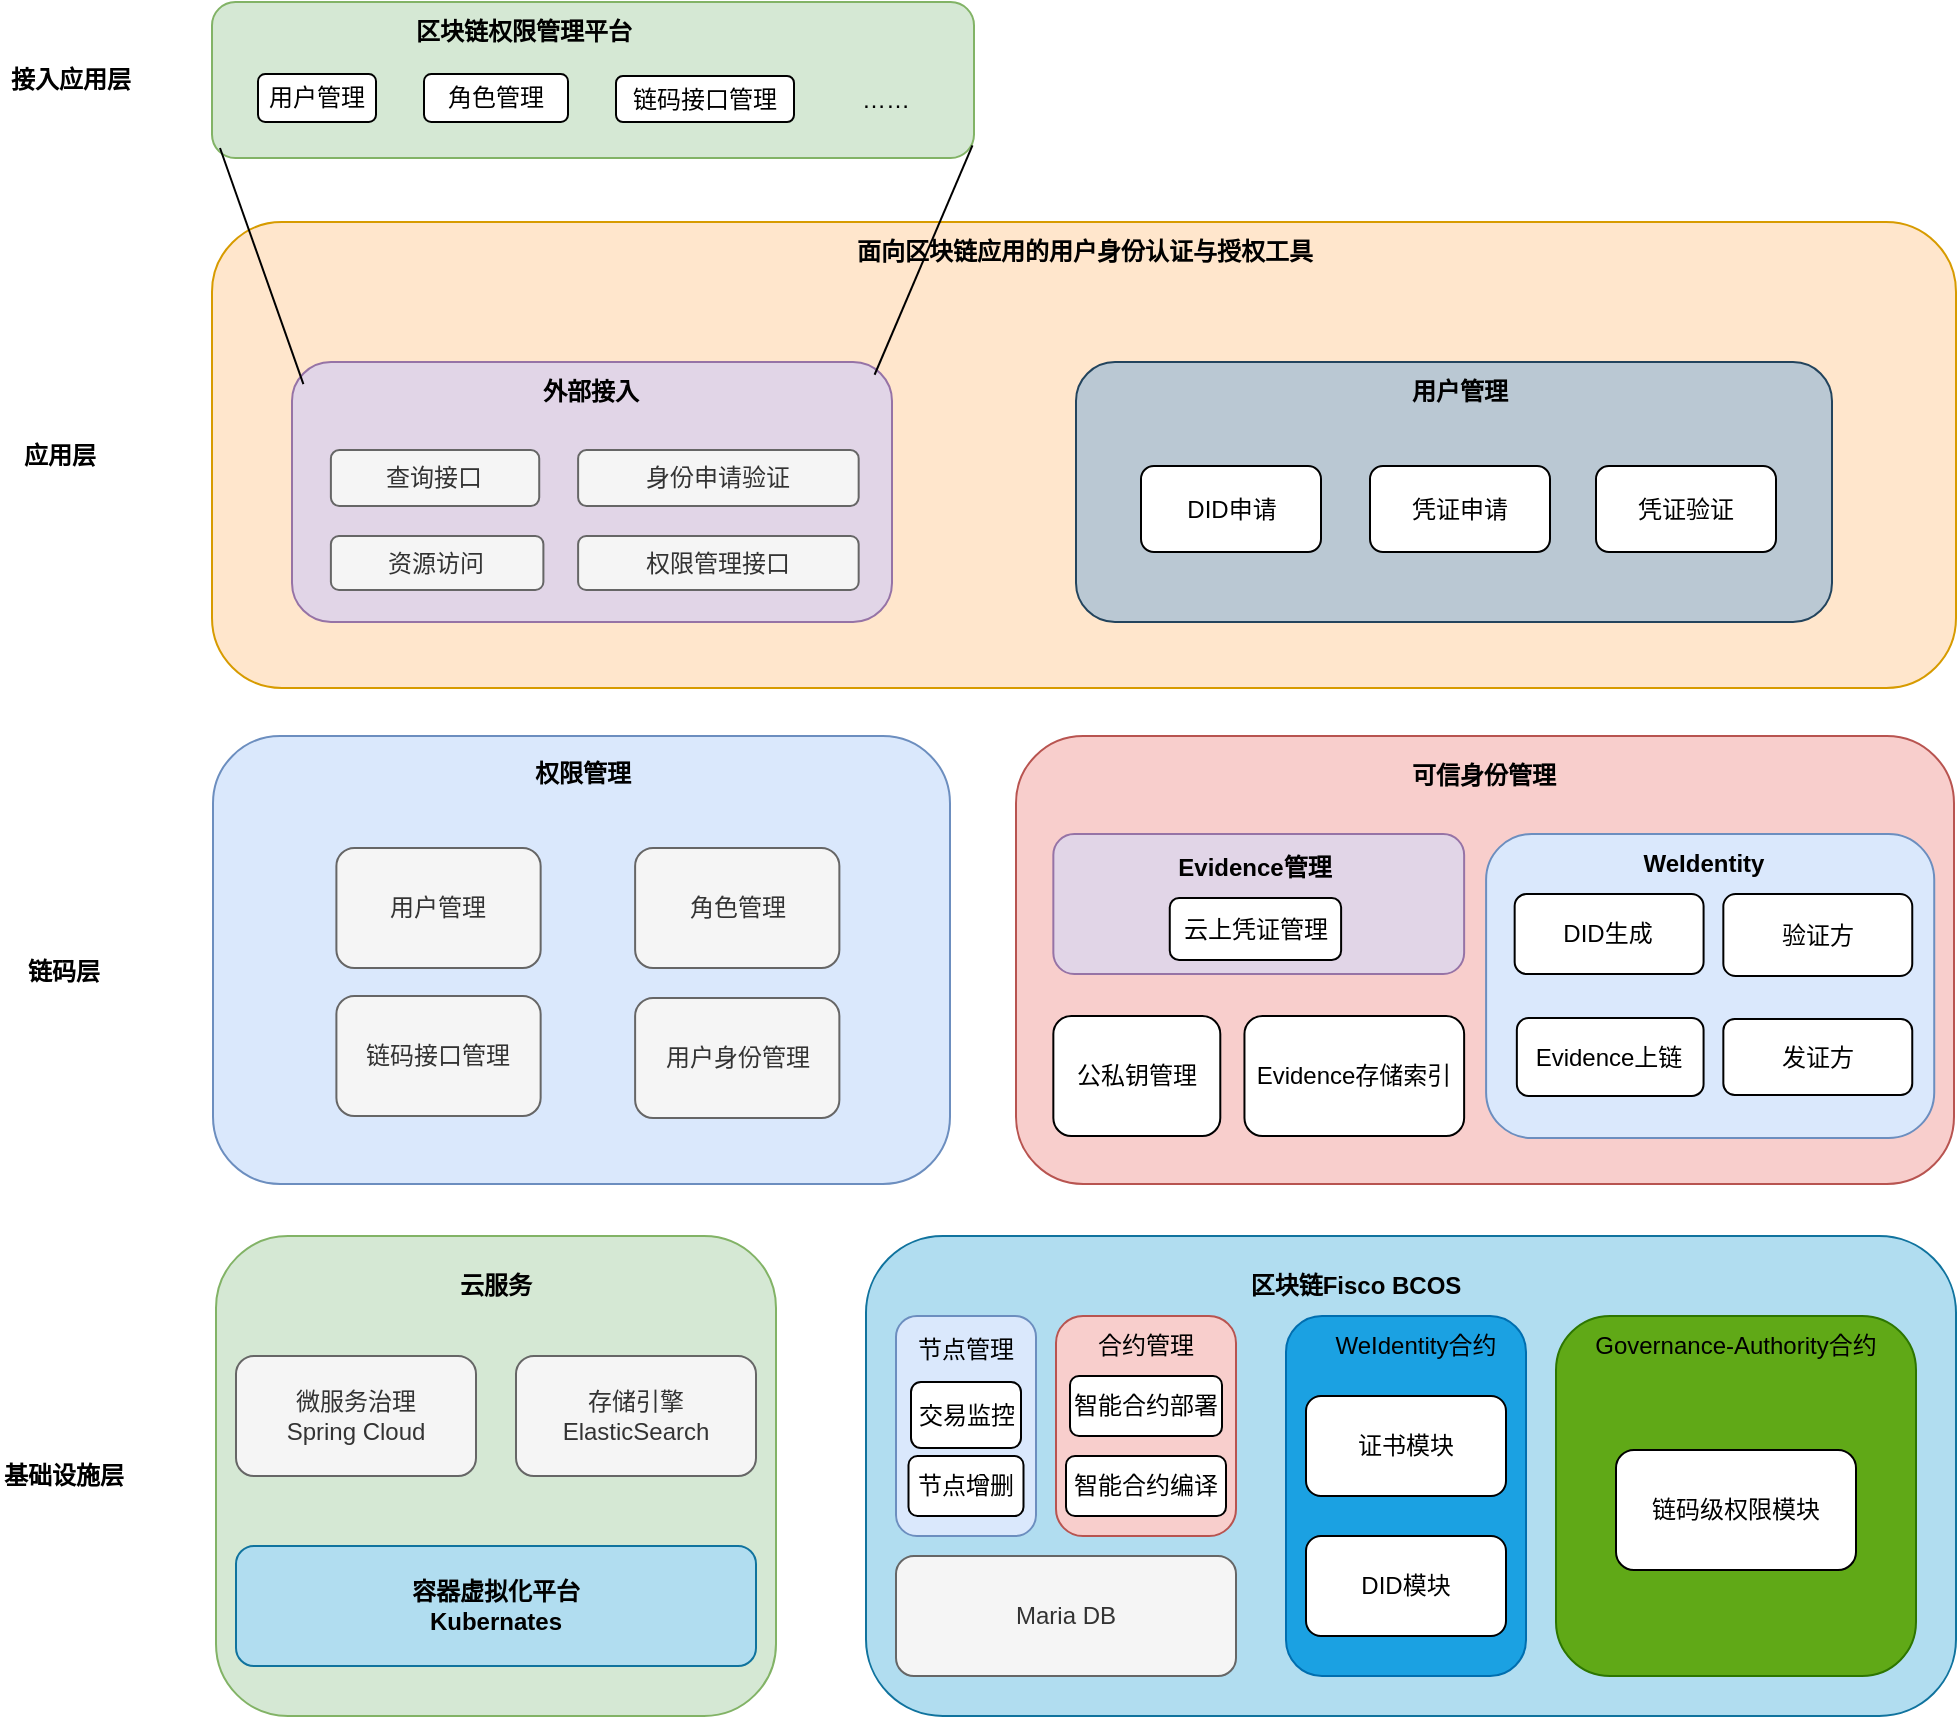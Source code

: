 <mxfile version="17.4.6" type="github">
  <diagram id="CHTWvZ9OObj7_jBJQ946" name="Page-1">
    <mxGraphModel dx="1209" dy="1942" grid="1" gridSize="10" guides="1" tooltips="1" connect="1" arrows="1" fold="1" page="1" pageScale="1" pageWidth="827" pageHeight="1169" math="0" shadow="0">
      <root>
        <mxCell id="0" />
        <mxCell id="1" parent="0" />
        <mxCell id="BYqKNGFPrdksZqyR5QS9-35" value="" style="group" parent="1" vertex="1" connectable="0">
          <mxGeometry x="160" y="520" width="280" height="240" as="geometry" />
        </mxCell>
        <mxCell id="BYqKNGFPrdksZqyR5QS9-1" value="" style="rounded=1;whiteSpace=wrap;html=1;fillColor=#d5e8d4;strokeColor=#82b366;" parent="BYqKNGFPrdksZqyR5QS9-35" vertex="1">
          <mxGeometry width="280" height="240" as="geometry" />
        </mxCell>
        <mxCell id="BYqKNGFPrdksZqyR5QS9-3" value="&lt;b&gt;云服务&lt;/b&gt;" style="text;html=1;strokeColor=none;fillColor=none;align=center;verticalAlign=middle;whiteSpace=wrap;rounded=0;" parent="BYqKNGFPrdksZqyR5QS9-35" vertex="1">
          <mxGeometry x="110" y="10" width="60" height="30" as="geometry" />
        </mxCell>
        <mxCell id="BYqKNGFPrdksZqyR5QS9-4" value="微服务治理&lt;br&gt;Spring Cloud" style="rounded=1;whiteSpace=wrap;html=1;fillColor=#f5f5f5;fontColor=#333333;strokeColor=#666666;" parent="BYqKNGFPrdksZqyR5QS9-35" vertex="1">
          <mxGeometry x="10" y="60" width="120" height="60" as="geometry" />
        </mxCell>
        <mxCell id="BYqKNGFPrdksZqyR5QS9-5" value="存储引擎&lt;br&gt;ElasticSearch" style="rounded=1;whiteSpace=wrap;html=1;fillColor=#f5f5f5;fontColor=#333333;strokeColor=#666666;" parent="BYqKNGFPrdksZqyR5QS9-35" vertex="1">
          <mxGeometry x="150" y="60" width="120" height="60" as="geometry" />
        </mxCell>
        <mxCell id="BYqKNGFPrdksZqyR5QS9-6" value="&lt;b&gt;容器虚拟化平台&lt;br&gt;Kubernates&lt;/b&gt;" style="rounded=1;whiteSpace=wrap;html=1;fillColor=#b1ddf0;strokeColor=#10739e;" parent="BYqKNGFPrdksZqyR5QS9-35" vertex="1">
          <mxGeometry x="10" y="155" width="260" height="60" as="geometry" />
        </mxCell>
        <mxCell id="BYqKNGFPrdksZqyR5QS9-38" value="" style="group" parent="1" vertex="1" connectable="0">
          <mxGeometry x="485" y="520" width="545" height="240" as="geometry" />
        </mxCell>
        <mxCell id="BYqKNGFPrdksZqyR5QS9-2" value="" style="rounded=1;whiteSpace=wrap;html=1;arcSize=16;fillColor=#b1ddf0;strokeColor=#10739e;" parent="BYqKNGFPrdksZqyR5QS9-38" vertex="1">
          <mxGeometry width="545" height="240" as="geometry" />
        </mxCell>
        <mxCell id="BYqKNGFPrdksZqyR5QS9-8" value="Maria DB" style="rounded=1;whiteSpace=wrap;html=1;fillColor=#f5f5f5;fontColor=#333333;strokeColor=#666666;" parent="BYqKNGFPrdksZqyR5QS9-38" vertex="1">
          <mxGeometry x="15" y="160" width="170" height="60" as="geometry" />
        </mxCell>
        <mxCell id="BYqKNGFPrdksZqyR5QS9-9" value="" style="rounded=1;whiteSpace=wrap;html=1;fillColor=#1ba1e2;fontColor=#ffffff;strokeColor=#006EAF;" parent="BYqKNGFPrdksZqyR5QS9-38" vertex="1">
          <mxGeometry x="210" y="40" width="120" height="180" as="geometry" />
        </mxCell>
        <mxCell id="BYqKNGFPrdksZqyR5QS9-12" value="" style="rounded=1;whiteSpace=wrap;html=1;fillColor=#60a917;fontColor=#ffffff;strokeColor=#2D7600;" parent="BYqKNGFPrdksZqyR5QS9-38" vertex="1">
          <mxGeometry x="345" y="40" width="180" height="180" as="geometry" />
        </mxCell>
        <mxCell id="BYqKNGFPrdksZqyR5QS9-13" value="&lt;b&gt;区块链Fisco BCOS&lt;/b&gt;" style="text;html=1;strokeColor=none;fillColor=none;align=center;verticalAlign=middle;whiteSpace=wrap;rounded=0;" parent="BYqKNGFPrdksZqyR5QS9-38" vertex="1">
          <mxGeometry x="190" y="10" width="110" height="30" as="geometry" />
        </mxCell>
        <mxCell id="BYqKNGFPrdksZqyR5QS9-15" value="WeIdentity合约" style="text;html=1;strokeColor=none;fillColor=none;align=center;verticalAlign=middle;whiteSpace=wrap;rounded=0;" parent="BYqKNGFPrdksZqyR5QS9-38" vertex="1">
          <mxGeometry x="230" y="40" width="90" height="30" as="geometry" />
        </mxCell>
        <mxCell id="BYqKNGFPrdksZqyR5QS9-16" value="Governance-Authority合约" style="text;html=1;strokeColor=none;fillColor=none;align=center;verticalAlign=middle;whiteSpace=wrap;rounded=0;" parent="BYqKNGFPrdksZqyR5QS9-38" vertex="1">
          <mxGeometry x="360" y="40" width="150" height="30" as="geometry" />
        </mxCell>
        <mxCell id="BYqKNGFPrdksZqyR5QS9-17" value="证书模块" style="rounded=1;whiteSpace=wrap;html=1;" parent="BYqKNGFPrdksZqyR5QS9-38" vertex="1">
          <mxGeometry x="220" y="80" width="100" height="50" as="geometry" />
        </mxCell>
        <mxCell id="BYqKNGFPrdksZqyR5QS9-18" value="DID模块" style="rounded=1;whiteSpace=wrap;html=1;" parent="BYqKNGFPrdksZqyR5QS9-38" vertex="1">
          <mxGeometry x="220" y="150" width="100" height="50" as="geometry" />
        </mxCell>
        <mxCell id="BYqKNGFPrdksZqyR5QS9-19" style="edgeStyle=orthogonalEdgeStyle;rounded=0;orthogonalLoop=1;jettySize=auto;html=1;exitX=0.5;exitY=1;exitDx=0;exitDy=0;" parent="BYqKNGFPrdksZqyR5QS9-38" source="BYqKNGFPrdksZqyR5QS9-16" target="BYqKNGFPrdksZqyR5QS9-16" edge="1">
          <mxGeometry relative="1" as="geometry" />
        </mxCell>
        <mxCell id="BYqKNGFPrdksZqyR5QS9-25" value="" style="group" parent="BYqKNGFPrdksZqyR5QS9-38" vertex="1" connectable="0">
          <mxGeometry x="15" y="40" width="80" height="110" as="geometry" />
        </mxCell>
        <mxCell id="BYqKNGFPrdksZqyR5QS9-14" value="" style="rounded=1;whiteSpace=wrap;html=1;fillColor=#dae8fc;strokeColor=#6c8ebf;" parent="BYqKNGFPrdksZqyR5QS9-25" vertex="1">
          <mxGeometry width="70" height="110" as="geometry" />
        </mxCell>
        <mxCell id="BYqKNGFPrdksZqyR5QS9-20" value="节点管理" style="text;html=1;strokeColor=none;fillColor=none;align=center;verticalAlign=middle;whiteSpace=wrap;rounded=0;container=1;" parent="BYqKNGFPrdksZqyR5QS9-25" vertex="1">
          <mxGeometry x="5" width="60" height="33" as="geometry">
            <mxRectangle y="10" width="80" height="20" as="alternateBounds" />
          </mxGeometry>
        </mxCell>
        <mxCell id="BYqKNGFPrdksZqyR5QS9-23" value="交易监控" style="rounded=1;whiteSpace=wrap;html=1;" parent="BYqKNGFPrdksZqyR5QS9-25" vertex="1">
          <mxGeometry x="7.5" y="33" width="55" height="33" as="geometry" />
        </mxCell>
        <mxCell id="BYqKNGFPrdksZqyR5QS9-24" value="节点增删" style="rounded=1;whiteSpace=wrap;html=1;" parent="BYqKNGFPrdksZqyR5QS9-25" vertex="1">
          <mxGeometry x="6.25" y="70" width="57.5" height="30" as="geometry" />
        </mxCell>
        <mxCell id="BYqKNGFPrdksZqyR5QS9-29" value="" style="group" parent="BYqKNGFPrdksZqyR5QS9-38" vertex="1" connectable="0">
          <mxGeometry x="95" y="40" width="90" height="110" as="geometry" />
        </mxCell>
        <mxCell id="BYqKNGFPrdksZqyR5QS9-10" value="" style="rounded=1;whiteSpace=wrap;html=1;fillColor=#f8cecc;strokeColor=#b85450;" parent="BYqKNGFPrdksZqyR5QS9-29" vertex="1">
          <mxGeometry width="90" height="110" as="geometry" />
        </mxCell>
        <mxCell id="BYqKNGFPrdksZqyR5QS9-21" value="合约管理" style="text;html=1;strokeColor=none;fillColor=none;align=center;verticalAlign=middle;whiteSpace=wrap;rounded=0;" parent="BYqKNGFPrdksZqyR5QS9-29" vertex="1">
          <mxGeometry x="15" width="60" height="30" as="geometry" />
        </mxCell>
        <mxCell id="BYqKNGFPrdksZqyR5QS9-27" value="智能合约部署" style="rounded=1;whiteSpace=wrap;html=1;" parent="BYqKNGFPrdksZqyR5QS9-29" vertex="1">
          <mxGeometry x="7" y="30" width="76" height="30" as="geometry" />
        </mxCell>
        <mxCell id="BYqKNGFPrdksZqyR5QS9-28" value="智能合约编译" style="rounded=1;whiteSpace=wrap;html=1;" parent="BYqKNGFPrdksZqyR5QS9-29" vertex="1">
          <mxGeometry x="5" y="70" width="80" height="30" as="geometry" />
        </mxCell>
        <mxCell id="BYqKNGFPrdksZqyR5QS9-34" value="链码级权限模块" style="rounded=1;whiteSpace=wrap;html=1;" parent="BYqKNGFPrdksZqyR5QS9-38" vertex="1">
          <mxGeometry x="375" y="107" width="120" height="60" as="geometry" />
        </mxCell>
        <mxCell id="BYqKNGFPrdksZqyR5QS9-39" value="&lt;b&gt;基础设施层&lt;/b&gt;" style="text;html=1;strokeColor=none;fillColor=none;align=center;verticalAlign=middle;whiteSpace=wrap;rounded=0;" parent="1" vertex="1">
          <mxGeometry x="53" y="625" width="62" height="30" as="geometry" />
        </mxCell>
        <mxCell id="BYqKNGFPrdksZqyR5QS9-59" value="" style="group" parent="1" vertex="1" connectable="0">
          <mxGeometry x="560" y="270" width="469" height="224" as="geometry" />
        </mxCell>
        <mxCell id="BYqKNGFPrdksZqyR5QS9-45" value="" style="rounded=1;whiteSpace=wrap;html=1;fillColor=#f8cecc;strokeColor=#b85450;" parent="BYqKNGFPrdksZqyR5QS9-59" vertex="1">
          <mxGeometry width="469.0" height="224" as="geometry" />
        </mxCell>
        <mxCell id="BYqKNGFPrdksZqyR5QS9-40" value="&lt;b&gt;可信身份管理&lt;/b&gt;" style="text;html=1;strokeColor=none;fillColor=none;align=center;verticalAlign=middle;whiteSpace=wrap;rounded=0;" parent="BYqKNGFPrdksZqyR5QS9-59" vertex="1">
          <mxGeometry x="193.311" y="5" width="82.377" height="30" as="geometry" />
        </mxCell>
        <mxCell id="BYqKNGFPrdksZqyR5QS9-57" value="" style="group" parent="BYqKNGFPrdksZqyR5QS9-59" vertex="1" connectable="0">
          <mxGeometry x="235.049" y="49" width="224.066" height="152" as="geometry" />
        </mxCell>
        <mxCell id="BYqKNGFPrdksZqyR5QS9-51" value="" style="rounded=1;whiteSpace=wrap;html=1;fillColor=#dae8fc;strokeColor=#6c8ebf;" parent="BYqKNGFPrdksZqyR5QS9-57" vertex="1">
          <mxGeometry width="224.066" height="152" as="geometry" />
        </mxCell>
        <mxCell id="BYqKNGFPrdksZqyR5QS9-44" value="&lt;b&gt;WeIdentity&lt;/b&gt;" style="text;html=1;strokeColor=none;fillColor=none;align=center;verticalAlign=middle;whiteSpace=wrap;rounded=0;" parent="BYqKNGFPrdksZqyR5QS9-57" vertex="1">
          <mxGeometry x="76.336" width="65.902" height="30" as="geometry" />
        </mxCell>
        <mxCell id="BYqKNGFPrdksZqyR5QS9-52" value="DID生成" style="rounded=1;whiteSpace=wrap;html=1;" parent="BYqKNGFPrdksZqyR5QS9-57" vertex="1">
          <mxGeometry x="14.279" y="30" width="94.459" height="40" as="geometry" />
        </mxCell>
        <mxCell id="BYqKNGFPrdksZqyR5QS9-53" value="验证方" style="rounded=1;whiteSpace=wrap;html=1;" parent="BYqKNGFPrdksZqyR5QS9-57" vertex="1">
          <mxGeometry x="118.623" y="30" width="94.459" height="41" as="geometry" />
        </mxCell>
        <mxCell id="BYqKNGFPrdksZqyR5QS9-54" value="发证方" style="rounded=1;whiteSpace=wrap;html=1;" parent="BYqKNGFPrdksZqyR5QS9-57" vertex="1">
          <mxGeometry x="118.623" y="92.5" width="94.459" height="38" as="geometry" />
        </mxCell>
        <mxCell id="BYqKNGFPrdksZqyR5QS9-55" value="Evidence上链" style="rounded=1;whiteSpace=wrap;html=1;" parent="BYqKNGFPrdksZqyR5QS9-57" vertex="1">
          <mxGeometry x="15.377" y="92" width="93.361" height="39" as="geometry" />
        </mxCell>
        <mxCell id="BYqKNGFPrdksZqyR5QS9-58" value="" style="group" parent="BYqKNGFPrdksZqyR5QS9-59" vertex="1" connectable="0">
          <mxGeometry x="18.672" y="49" width="205.393" height="151" as="geometry" />
        </mxCell>
        <mxCell id="BYqKNGFPrdksZqyR5QS9-49" value="Evidence存储索引" style="rounded=1;whiteSpace=wrap;html=1;" parent="BYqKNGFPrdksZqyR5QS9-58" vertex="1">
          <mxGeometry x="95.557" y="91" width="109.836" height="60" as="geometry" />
        </mxCell>
        <mxCell id="BYqKNGFPrdksZqyR5QS9-50" value="" style="group" parent="BYqKNGFPrdksZqyR5QS9-58" vertex="1" connectable="0">
          <mxGeometry width="205.393" height="70" as="geometry" />
        </mxCell>
        <mxCell id="BYqKNGFPrdksZqyR5QS9-11" value="" style="rounded=1;whiteSpace=wrap;html=1;fillColor=#e1d5e7;strokeColor=#9673a6;" parent="BYqKNGFPrdksZqyR5QS9-50" vertex="1">
          <mxGeometry width="205.393" height="70" as="geometry" />
        </mxCell>
        <mxCell id="BYqKNGFPrdksZqyR5QS9-43" value="&lt;b&gt;Evidence管理&lt;/b&gt;" style="text;html=1;strokeColor=none;fillColor=none;align=center;verticalAlign=middle;whiteSpace=wrap;rounded=0;" parent="BYqKNGFPrdksZqyR5QS9-50" vertex="1">
          <mxGeometry x="57.664" y="2" width="86.77" height="30" as="geometry" />
        </mxCell>
        <mxCell id="BYqKNGFPrdksZqyR5QS9-46" value="云上凭证管理" style="rounded=1;whiteSpace=wrap;html=1;" parent="BYqKNGFPrdksZqyR5QS9-50" vertex="1">
          <mxGeometry x="58.215" y="32" width="85.672" height="31" as="geometry" />
        </mxCell>
        <mxCell id="BYqKNGFPrdksZqyR5QS9-48" value="公私钥管理" style="rounded=1;whiteSpace=wrap;html=1;" parent="BYqKNGFPrdksZqyR5QS9-58" vertex="1">
          <mxGeometry y="91" width="83.475" height="60" as="geometry" />
        </mxCell>
        <mxCell id="BYqKNGFPrdksZqyR5QS9-70" value="" style="group" parent="1" vertex="1" connectable="0">
          <mxGeometry x="158.5" y="270" width="368.5" height="224" as="geometry" />
        </mxCell>
        <mxCell id="BYqKNGFPrdksZqyR5QS9-42" value="" style="rounded=1;whiteSpace=wrap;html=1;fillColor=#dae8fc;strokeColor=#6c8ebf;" parent="BYqKNGFPrdksZqyR5QS9-70" vertex="1">
          <mxGeometry width="368.5" height="224" as="geometry" />
        </mxCell>
        <mxCell id="BYqKNGFPrdksZqyR5QS9-60" value="&lt;b&gt;权限管理&lt;/b&gt;" style="text;html=1;strokeColor=none;fillColor=none;align=center;verticalAlign=middle;whiteSpace=wrap;rounded=0;" parent="BYqKNGFPrdksZqyR5QS9-70" vertex="1">
          <mxGeometry x="159.995" y="4" width="51.062" height="30" as="geometry" />
        </mxCell>
        <mxCell id="BYqKNGFPrdksZqyR5QS9-68" value="" style="group" parent="BYqKNGFPrdksZqyR5QS9-70" vertex="1" connectable="0">
          <mxGeometry x="61.7" y="56" width="353.607" height="172" as="geometry" />
        </mxCell>
        <mxCell id="BYqKNGFPrdksZqyR5QS9-61" value="用户管理" style="rounded=1;whiteSpace=wrap;html=1;fillColor=#f5f5f5;fontColor=#333333;strokeColor=#666666;" parent="BYqKNGFPrdksZqyR5QS9-68" vertex="1">
          <mxGeometry width="102.125" height="60" as="geometry" />
        </mxCell>
        <mxCell id="BYqKNGFPrdksZqyR5QS9-63" value="链码接口管理" style="rounded=1;whiteSpace=wrap;html=1;fillColor=#f5f5f5;fontColor=#333333;strokeColor=#666666;" parent="BYqKNGFPrdksZqyR5QS9-68" vertex="1">
          <mxGeometry y="74" width="102.125" height="60" as="geometry" />
        </mxCell>
        <mxCell id="BYqKNGFPrdksZqyR5QS9-65" value="用户身份管理" style="rounded=1;whiteSpace=wrap;html=1;fillColor=#f5f5f5;fontColor=#333333;strokeColor=#666666;" parent="BYqKNGFPrdksZqyR5QS9-70" vertex="1">
          <mxGeometry x="211.058" y="131" width="102.125" height="60" as="geometry" />
        </mxCell>
        <mxCell id="BYqKNGFPrdksZqyR5QS9-62" value="角色管理" style="rounded=1;whiteSpace=wrap;html=1;fillColor=#f5f5f5;fontColor=#333333;strokeColor=#666666;" parent="BYqKNGFPrdksZqyR5QS9-70" vertex="1">
          <mxGeometry x="211.058" y="56" width="102.125" height="60" as="geometry" />
        </mxCell>
        <mxCell id="BYqKNGFPrdksZqyR5QS9-71" value="&lt;b&gt;链码层&lt;/b&gt;" style="text;html=1;strokeColor=none;fillColor=none;align=center;verticalAlign=middle;whiteSpace=wrap;rounded=0;" parent="1" vertex="1">
          <mxGeometry x="52" y="373" width="64" height="30" as="geometry" />
        </mxCell>
        <mxCell id="BYqKNGFPrdksZqyR5QS9-73" value="&lt;b&gt;应用层&lt;/b&gt;" style="text;html=1;strokeColor=none;fillColor=none;align=center;verticalAlign=middle;whiteSpace=wrap;rounded=0;" parent="1" vertex="1">
          <mxGeometry x="52" y="114.5" width="60" height="30" as="geometry" />
        </mxCell>
        <mxCell id="BYqKNGFPrdksZqyR5QS9-75" value="&lt;b&gt;接入应用层&lt;/b&gt;" style="text;html=1;strokeColor=none;fillColor=none;align=center;verticalAlign=middle;whiteSpace=wrap;rounded=0;" parent="1" vertex="1">
          <mxGeometry x="55" y="-73" width="65" height="30" as="geometry" />
        </mxCell>
        <mxCell id="BYqKNGFPrdksZqyR5QS9-82" value="" style="group" parent="1" vertex="1" connectable="0">
          <mxGeometry x="158" y="-97" width="381" height="78" as="geometry" />
        </mxCell>
        <mxCell id="BYqKNGFPrdksZqyR5QS9-74" value="" style="rounded=1;whiteSpace=wrap;html=1;fillColor=#d5e8d4;strokeColor=#82b366;" parent="BYqKNGFPrdksZqyR5QS9-82" vertex="1">
          <mxGeometry width="381" height="78" as="geometry" />
        </mxCell>
        <mxCell id="BYqKNGFPrdksZqyR5QS9-76" value="&lt;b&gt;区块链权限管理平台&lt;/b&gt;" style="text;html=1;strokeColor=none;fillColor=none;align=center;verticalAlign=middle;whiteSpace=wrap;rounded=0;" parent="BYqKNGFPrdksZqyR5QS9-82" vertex="1">
          <mxGeometry x="100.5" width="110" height="30" as="geometry" />
        </mxCell>
        <mxCell id="BYqKNGFPrdksZqyR5QS9-77" value="用户管理" style="rounded=1;whiteSpace=wrap;html=1;" parent="BYqKNGFPrdksZqyR5QS9-82" vertex="1">
          <mxGeometry x="23" y="36" width="59" height="24" as="geometry" />
        </mxCell>
        <mxCell id="BYqKNGFPrdksZqyR5QS9-78" value="角色管理" style="rounded=1;whiteSpace=wrap;html=1;" parent="BYqKNGFPrdksZqyR5QS9-82" vertex="1">
          <mxGeometry x="106" y="36" width="72" height="24" as="geometry" />
        </mxCell>
        <mxCell id="BYqKNGFPrdksZqyR5QS9-79" value="链码接口管理" style="rounded=1;whiteSpace=wrap;html=1;" parent="BYqKNGFPrdksZqyR5QS9-82" vertex="1">
          <mxGeometry x="202" y="37" width="89" height="23" as="geometry" />
        </mxCell>
        <mxCell id="BYqKNGFPrdksZqyR5QS9-81" value="……" style="text;html=1;strokeColor=none;fillColor=none;align=center;verticalAlign=middle;whiteSpace=wrap;rounded=0;" parent="BYqKNGFPrdksZqyR5QS9-82" vertex="1">
          <mxGeometry x="307" y="33.5" width="60" height="30" as="geometry" />
        </mxCell>
        <mxCell id="BYqKNGFPrdksZqyR5QS9-121" value="" style="group" parent="1" vertex="1" connectable="0">
          <mxGeometry x="158" y="13" width="872" height="233" as="geometry" />
        </mxCell>
        <mxCell id="BYqKNGFPrdksZqyR5QS9-72" value="" style="rounded=1;whiteSpace=wrap;html=1;fillColor=#ffe6cc;strokeColor=#d79b00;" parent="BYqKNGFPrdksZqyR5QS9-121" vertex="1">
          <mxGeometry width="872" height="233" as="geometry" />
        </mxCell>
        <mxCell id="BYqKNGFPrdksZqyR5QS9-83" value="&lt;b&gt;面向区块链应用的用户身份认证与授权工具&lt;/b&gt;" style="text;html=1;strokeColor=none;fillColor=none;align=center;verticalAlign=middle;whiteSpace=wrap;rounded=0;" parent="BYqKNGFPrdksZqyR5QS9-121" vertex="1">
          <mxGeometry x="317.5" width="237" height="30" as="geometry" />
        </mxCell>
        <mxCell id="BYqKNGFPrdksZqyR5QS9-93" value="" style="group" parent="BYqKNGFPrdksZqyR5QS9-121" vertex="1" connectable="0">
          <mxGeometry x="40" y="70" width="300" height="130" as="geometry" />
        </mxCell>
        <mxCell id="BYqKNGFPrdksZqyR5QS9-84" value="" style="rounded=1;whiteSpace=wrap;html=1;fillColor=#e1d5e7;strokeColor=#9673a6;" parent="BYqKNGFPrdksZqyR5QS9-93" vertex="1">
          <mxGeometry width="300" height="130" as="geometry" />
        </mxCell>
        <mxCell id="BYqKNGFPrdksZqyR5QS9-85" value="&lt;b&gt;外部接入&lt;/b&gt;" style="text;html=1;strokeColor=none;fillColor=none;align=center;verticalAlign=middle;whiteSpace=wrap;rounded=0;" parent="BYqKNGFPrdksZqyR5QS9-93" vertex="1">
          <mxGeometry x="108.333" width="83.333" height="30" as="geometry" />
        </mxCell>
        <mxCell id="BYqKNGFPrdksZqyR5QS9-88" value="查询接口" style="rounded=1;whiteSpace=wrap;html=1;fillColor=#f5f5f5;fontColor=#333333;strokeColor=#666666;" parent="BYqKNGFPrdksZqyR5QS9-93" vertex="1">
          <mxGeometry x="19.444" y="44" width="104.167" height="28" as="geometry" />
        </mxCell>
        <mxCell id="BYqKNGFPrdksZqyR5QS9-89" value="身份申请验证" style="rounded=1;whiteSpace=wrap;html=1;fillColor=#f5f5f5;fontColor=#333333;strokeColor=#666666;" parent="BYqKNGFPrdksZqyR5QS9-93" vertex="1">
          <mxGeometry x="143.056" y="44" width="140.278" height="28" as="geometry" />
        </mxCell>
        <mxCell id="BYqKNGFPrdksZqyR5QS9-90" value="资源访问" style="rounded=1;whiteSpace=wrap;html=1;fillColor=#f5f5f5;fontColor=#333333;strokeColor=#666666;" parent="BYqKNGFPrdksZqyR5QS9-93" vertex="1">
          <mxGeometry x="19.444" y="87" width="106.25" height="27" as="geometry" />
        </mxCell>
        <mxCell id="BYqKNGFPrdksZqyR5QS9-91" value="权限管理接口" style="rounded=1;whiteSpace=wrap;html=1;fillColor=#f5f5f5;fontColor=#333333;strokeColor=#666666;" parent="BYqKNGFPrdksZqyR5QS9-93" vertex="1">
          <mxGeometry x="143.056" y="87" width="140.278" height="27" as="geometry" />
        </mxCell>
        <mxCell id="BYqKNGFPrdksZqyR5QS9-96" value="" style="rounded=1;whiteSpace=wrap;html=1;fillColor=#bac8d3;strokeColor=#23445d;" parent="BYqKNGFPrdksZqyR5QS9-121" vertex="1">
          <mxGeometry x="432" y="70" width="378" height="130" as="geometry" />
        </mxCell>
        <mxCell id="BYqKNGFPrdksZqyR5QS9-97" value="&lt;b&gt;用户管理&lt;/b&gt;" style="text;html=1;strokeColor=none;fillColor=none;align=center;verticalAlign=middle;whiteSpace=wrap;rounded=0;" parent="BYqKNGFPrdksZqyR5QS9-121" vertex="1">
          <mxGeometry x="587" y="70" width="74" height="30" as="geometry" />
        </mxCell>
        <mxCell id="fW6Bg58dKo-5TQdi1yOE-1" value="DID申请" style="rounded=1;whiteSpace=wrap;html=1;" parent="BYqKNGFPrdksZqyR5QS9-121" vertex="1">
          <mxGeometry x="464.5" y="122" width="90" height="43" as="geometry" />
        </mxCell>
        <mxCell id="fW6Bg58dKo-5TQdi1yOE-4" value="凭证申请" style="rounded=1;whiteSpace=wrap;html=1;" parent="BYqKNGFPrdksZqyR5QS9-121" vertex="1">
          <mxGeometry x="579" y="122" width="90" height="43" as="geometry" />
        </mxCell>
        <mxCell id="fW6Bg58dKo-5TQdi1yOE-5" value="凭证验证" style="rounded=1;whiteSpace=wrap;html=1;" parent="BYqKNGFPrdksZqyR5QS9-121" vertex="1">
          <mxGeometry x="692" y="122" width="90" height="43" as="geometry" />
        </mxCell>
        <mxCell id="BYqKNGFPrdksZqyR5QS9-95" value="" style="endArrow=none;html=1;rounded=0;entryX=0.019;entryY=0.085;entryDx=0;entryDy=0;entryPerimeter=0;" parent="1" target="BYqKNGFPrdksZqyR5QS9-84" edge="1">
          <mxGeometry width="50" height="50" relative="1" as="geometry">
            <mxPoint x="162" y="-24" as="sourcePoint" />
            <mxPoint x="196" y="-286" as="targetPoint" />
          </mxGeometry>
        </mxCell>
        <mxCell id="BYqKNGFPrdksZqyR5QS9-94" value="" style="endArrow=none;html=1;rounded=0;entryX=0.998;entryY=0.919;entryDx=0;entryDy=0;entryPerimeter=0;exitX=0.971;exitY=0.049;exitDx=0;exitDy=0;exitPerimeter=0;" parent="1" source="BYqKNGFPrdksZqyR5QS9-84" target="BYqKNGFPrdksZqyR5QS9-74" edge="1">
          <mxGeometry width="50" height="50" relative="1" as="geometry">
            <mxPoint x="486" y="43" as="sourcePoint" />
            <mxPoint x="536" y="-7" as="targetPoint" />
          </mxGeometry>
        </mxCell>
      </root>
    </mxGraphModel>
  </diagram>
</mxfile>
